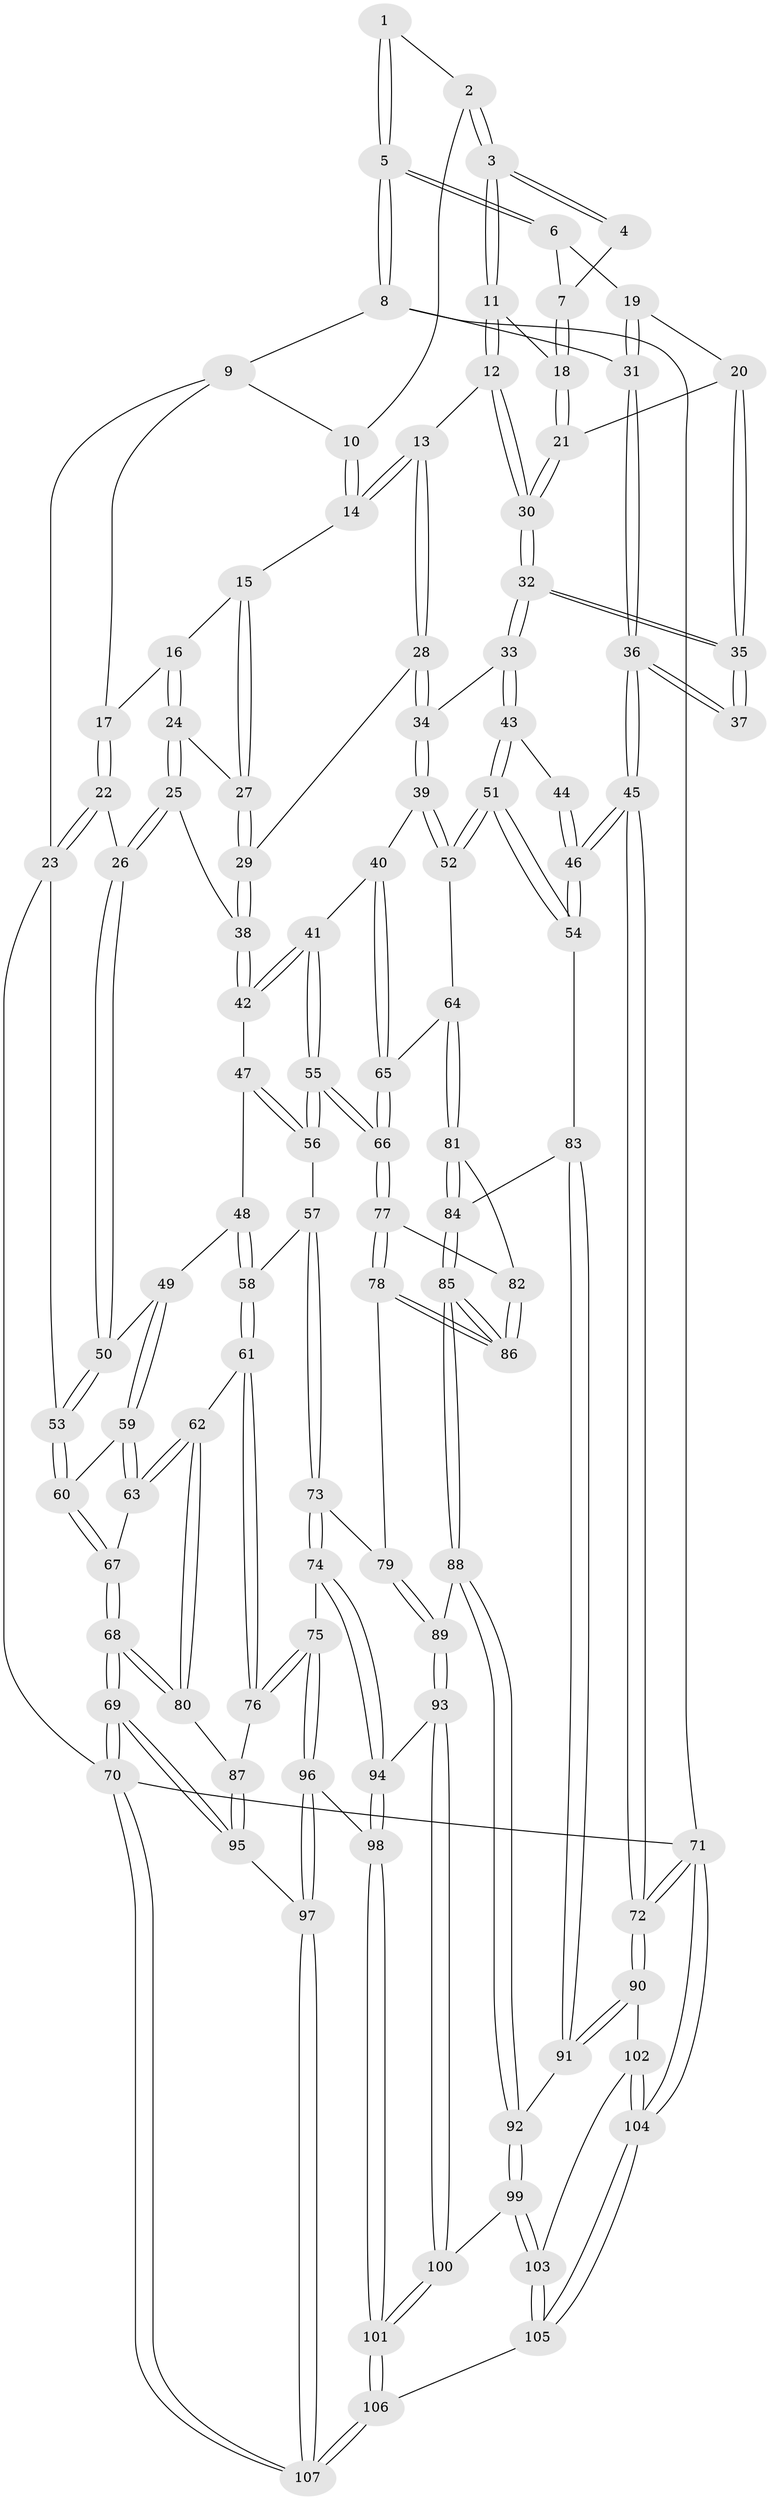 // Generated by graph-tools (version 1.1) at 2025/38/03/09/25 02:38:34]
// undirected, 107 vertices, 264 edges
graph export_dot {
graph [start="1"]
  node [color=gray90,style=filled];
  1 [pos="+0.8581850726511556+0"];
  2 [pos="+0.6758322306722242+0"];
  3 [pos="+0.7461410763819106+0.11319122151163104"];
  4 [pos="+0.8172771369800285+0.0663754390764764"];
  5 [pos="+1+0"];
  6 [pos="+0.9314764796320719+0.06250243519891355"];
  7 [pos="+0.8585902342715475+0.10096594386099225"];
  8 [pos="+1+0"];
  9 [pos="+0.2543655004745309+0"];
  10 [pos="+0.6600603337455333+0"];
  11 [pos="+0.7469212274256287+0.13190394831248703"];
  12 [pos="+0.7324203781549332+0.159315315429307"];
  13 [pos="+0.6653335754747454+0.15419615323502653"];
  14 [pos="+0.5668588202872715+0.06746205850043514"];
  15 [pos="+0.564938157923397+0.06911259006790375"];
  16 [pos="+0.48934497871182303+0.09014128272978589"];
  17 [pos="+0.2568935496717072+0"];
  18 [pos="+0.8338803650090325+0.12486248690549383"];
  19 [pos="+0.9176900135268209+0.17325298750748114"];
  20 [pos="+0.8944006239244885+0.20587516312821047"];
  21 [pos="+0.8761114169889966+0.20725805289954785"];
  22 [pos="+0.2248622322993231+0.08778993833178479"];
  23 [pos="+0+0.12167058855090775"];
  24 [pos="+0.4259630495611834+0.1902506702643885"];
  25 [pos="+0.3561960008221899+0.23493677983792524"];
  26 [pos="+0.2568607246717223+0.24531948373204773"];
  27 [pos="+0.552644959140446+0.20431661369785917"];
  28 [pos="+0.585409061964086+0.2518585801050629"];
  29 [pos="+0.5849001544943435+0.2518481388719934"];
  30 [pos="+0.7678297399604199+0.27175059513358907"];
  31 [pos="+1+0.22071015163853752"];
  32 [pos="+0.7634174610941621+0.29093132093397694"];
  33 [pos="+0.7556159129465033+0.31778185871034725"];
  34 [pos="+0.7220312328915683+0.3289091651020976"];
  35 [pos="+0.9528942945638135+0.2708916538225793"];
  36 [pos="+1+0.3344616423701768"];
  37 [pos="+0.9796671645898958+0.2950994304816353"];
  38 [pos="+0.5169041060278883+0.3183851308893701"];
  39 [pos="+0.664479554911287+0.398362195886141"];
  40 [pos="+0.5766946503461771+0.44158719330455126"];
  41 [pos="+0.575510849325981+0.4416887261819657"];
  42 [pos="+0.5277484379314139+0.40770646357238666"];
  43 [pos="+0.8086770397707465+0.36452603869187766"];
  44 [pos="+0.9170952493877262+0.3280087566083482"];
  45 [pos="+1+0.6354498895507668"];
  46 [pos="+0.9626987289969217+0.5631193521465793"];
  47 [pos="+0.4364942390139616+0.432758196524752"];
  48 [pos="+0.3042210178041425+0.3769223109739881"];
  49 [pos="+0.24112018297497537+0.31645533300679174"];
  50 [pos="+0.23873002586066142+0.284584766324536"];
  51 [pos="+0.8728101492313347+0.5265638444530589"];
  52 [pos="+0.7531272116963491+0.5493000601943334"];
  53 [pos="+0+0.2704252164750139"];
  54 [pos="+0.9216132959297193+0.5528963437240105"];
  55 [pos="+0.5308706941100426+0.5739910360393857"];
  56 [pos="+0.4283202386680711+0.5633444659846142"];
  57 [pos="+0.4123848483845702+0.5724614789213629"];
  58 [pos="+0.34125703004063257+0.5290638996685677"];
  59 [pos="+0.18105592129708273+0.424624593924576"];
  60 [pos="+0+0.32364179981194946"];
  61 [pos="+0.22206253348544305+0.6007365975730852"];
  62 [pos="+0.14844666273563376+0.5234791850731297"];
  63 [pos="+0.1457905847899988+0.49639118519065517"];
  64 [pos="+0.7253362154676212+0.5675178923863354"];
  65 [pos="+0.6768985547211656+0.5513060863894766"];
  66 [pos="+0.5488927743338097+0.6023135283198637"];
  67 [pos="+0+0.41907850186093554"];
  68 [pos="+0+0.7206060122287374"];
  69 [pos="+0+0.8986933606904234"];
  70 [pos="+0+1"];
  71 [pos="+1+1"];
  72 [pos="+1+0.6420186185193589"];
  73 [pos="+0.3684331651009484+0.6849217365152169"];
  74 [pos="+0.36684618611405156+0.6868031410474541"];
  75 [pos="+0.277593410469422+0.7156421220464653"];
  76 [pos="+0.26552555348620926+0.7093086919974072"];
  77 [pos="+0.55102888668131+0.6116244931401443"];
  78 [pos="+0.5358206990763553+0.6597502562911549"];
  79 [pos="+0.5312817178331908+0.6662026239836074"];
  80 [pos="+0.018331816982328532+0.6579028405005143"];
  81 [pos="+0.7127751898729915+0.6051600208644081"];
  82 [pos="+0.6191918318818691+0.6393807298305013"];
  83 [pos="+0.7867268762733376+0.6962399851388366"];
  84 [pos="+0.7222393485139508+0.6894389828426591"];
  85 [pos="+0.6690368881273169+0.7550239113768066"];
  86 [pos="+0.6670367267700313+0.7522987331087917"];
  87 [pos="+0.1556037667274991+0.7502080841519478"];
  88 [pos="+0.6667951410494006+0.7704709715969832"];
  89 [pos="+0.5232618154735174+0.7590298839168754"];
  90 [pos="+0.9187363627691062+0.8268950175461578"];
  91 [pos="+0.8110553021994565+0.7398559391475429"];
  92 [pos="+0.6793698821273306+0.8078505280459334"];
  93 [pos="+0.4910150487052454+0.7898732765091221"];
  94 [pos="+0.47884123726221234+0.7914627754313651"];
  95 [pos="+0.1248455159261085+0.8099656786477656"];
  96 [pos="+0.3128540909639457+0.8977050981853325"];
  97 [pos="+0.2228637495683559+1"];
  98 [pos="+0.4121559416698092+0.8763980544627685"];
  99 [pos="+0.6885407432170069+0.8626227669236881"];
  100 [pos="+0.540159916211597+0.8480146854223963"];
  101 [pos="+0.5105295994807333+0.9517209635166086"];
  102 [pos="+0.9093466686911204+0.8382997092307762"];
  103 [pos="+0.6935543416601915+0.8718721302843734"];
  104 [pos="+0.8781865734781846+1"];
  105 [pos="+0.6399563210369327+1"];
  106 [pos="+0.612423315400026+1"];
  107 [pos="+0.170435946863908+1"];
  1 -- 2;
  1 -- 5;
  1 -- 5;
  2 -- 3;
  2 -- 3;
  2 -- 10;
  3 -- 4;
  3 -- 4;
  3 -- 11;
  3 -- 11;
  4 -- 7;
  5 -- 6;
  5 -- 6;
  5 -- 8;
  5 -- 8;
  6 -- 7;
  6 -- 19;
  7 -- 18;
  7 -- 18;
  8 -- 9;
  8 -- 31;
  8 -- 71;
  9 -- 10;
  9 -- 17;
  9 -- 23;
  10 -- 14;
  10 -- 14;
  11 -- 12;
  11 -- 12;
  11 -- 18;
  12 -- 13;
  12 -- 30;
  12 -- 30;
  13 -- 14;
  13 -- 14;
  13 -- 28;
  13 -- 28;
  14 -- 15;
  15 -- 16;
  15 -- 27;
  15 -- 27;
  16 -- 17;
  16 -- 24;
  16 -- 24;
  17 -- 22;
  17 -- 22;
  18 -- 21;
  18 -- 21;
  19 -- 20;
  19 -- 31;
  19 -- 31;
  20 -- 21;
  20 -- 35;
  20 -- 35;
  21 -- 30;
  21 -- 30;
  22 -- 23;
  22 -- 23;
  22 -- 26;
  23 -- 53;
  23 -- 70;
  24 -- 25;
  24 -- 25;
  24 -- 27;
  25 -- 26;
  25 -- 26;
  25 -- 38;
  26 -- 50;
  26 -- 50;
  27 -- 29;
  27 -- 29;
  28 -- 29;
  28 -- 34;
  28 -- 34;
  29 -- 38;
  29 -- 38;
  30 -- 32;
  30 -- 32;
  31 -- 36;
  31 -- 36;
  32 -- 33;
  32 -- 33;
  32 -- 35;
  32 -- 35;
  33 -- 34;
  33 -- 43;
  33 -- 43;
  34 -- 39;
  34 -- 39;
  35 -- 37;
  35 -- 37;
  36 -- 37;
  36 -- 37;
  36 -- 45;
  36 -- 45;
  38 -- 42;
  38 -- 42;
  39 -- 40;
  39 -- 52;
  39 -- 52;
  40 -- 41;
  40 -- 65;
  40 -- 65;
  41 -- 42;
  41 -- 42;
  41 -- 55;
  41 -- 55;
  42 -- 47;
  43 -- 44;
  43 -- 51;
  43 -- 51;
  44 -- 46;
  44 -- 46;
  45 -- 46;
  45 -- 46;
  45 -- 72;
  45 -- 72;
  46 -- 54;
  46 -- 54;
  47 -- 48;
  47 -- 56;
  47 -- 56;
  48 -- 49;
  48 -- 58;
  48 -- 58;
  49 -- 50;
  49 -- 59;
  49 -- 59;
  50 -- 53;
  50 -- 53;
  51 -- 52;
  51 -- 52;
  51 -- 54;
  51 -- 54;
  52 -- 64;
  53 -- 60;
  53 -- 60;
  54 -- 83;
  55 -- 56;
  55 -- 56;
  55 -- 66;
  55 -- 66;
  56 -- 57;
  57 -- 58;
  57 -- 73;
  57 -- 73;
  58 -- 61;
  58 -- 61;
  59 -- 60;
  59 -- 63;
  59 -- 63;
  60 -- 67;
  60 -- 67;
  61 -- 62;
  61 -- 76;
  61 -- 76;
  62 -- 63;
  62 -- 63;
  62 -- 80;
  62 -- 80;
  63 -- 67;
  64 -- 65;
  64 -- 81;
  64 -- 81;
  65 -- 66;
  65 -- 66;
  66 -- 77;
  66 -- 77;
  67 -- 68;
  67 -- 68;
  68 -- 69;
  68 -- 69;
  68 -- 80;
  68 -- 80;
  69 -- 70;
  69 -- 70;
  69 -- 95;
  69 -- 95;
  70 -- 107;
  70 -- 107;
  70 -- 71;
  71 -- 72;
  71 -- 72;
  71 -- 104;
  71 -- 104;
  72 -- 90;
  72 -- 90;
  73 -- 74;
  73 -- 74;
  73 -- 79;
  74 -- 75;
  74 -- 94;
  74 -- 94;
  75 -- 76;
  75 -- 76;
  75 -- 96;
  75 -- 96;
  76 -- 87;
  77 -- 78;
  77 -- 78;
  77 -- 82;
  78 -- 79;
  78 -- 86;
  78 -- 86;
  79 -- 89;
  79 -- 89;
  80 -- 87;
  81 -- 82;
  81 -- 84;
  81 -- 84;
  82 -- 86;
  82 -- 86;
  83 -- 84;
  83 -- 91;
  83 -- 91;
  84 -- 85;
  84 -- 85;
  85 -- 86;
  85 -- 86;
  85 -- 88;
  85 -- 88;
  87 -- 95;
  87 -- 95;
  88 -- 89;
  88 -- 92;
  88 -- 92;
  89 -- 93;
  89 -- 93;
  90 -- 91;
  90 -- 91;
  90 -- 102;
  91 -- 92;
  92 -- 99;
  92 -- 99;
  93 -- 94;
  93 -- 100;
  93 -- 100;
  94 -- 98;
  94 -- 98;
  95 -- 97;
  96 -- 97;
  96 -- 97;
  96 -- 98;
  97 -- 107;
  97 -- 107;
  98 -- 101;
  98 -- 101;
  99 -- 100;
  99 -- 103;
  99 -- 103;
  100 -- 101;
  100 -- 101;
  101 -- 106;
  101 -- 106;
  102 -- 103;
  102 -- 104;
  102 -- 104;
  103 -- 105;
  103 -- 105;
  104 -- 105;
  104 -- 105;
  105 -- 106;
  106 -- 107;
  106 -- 107;
}
